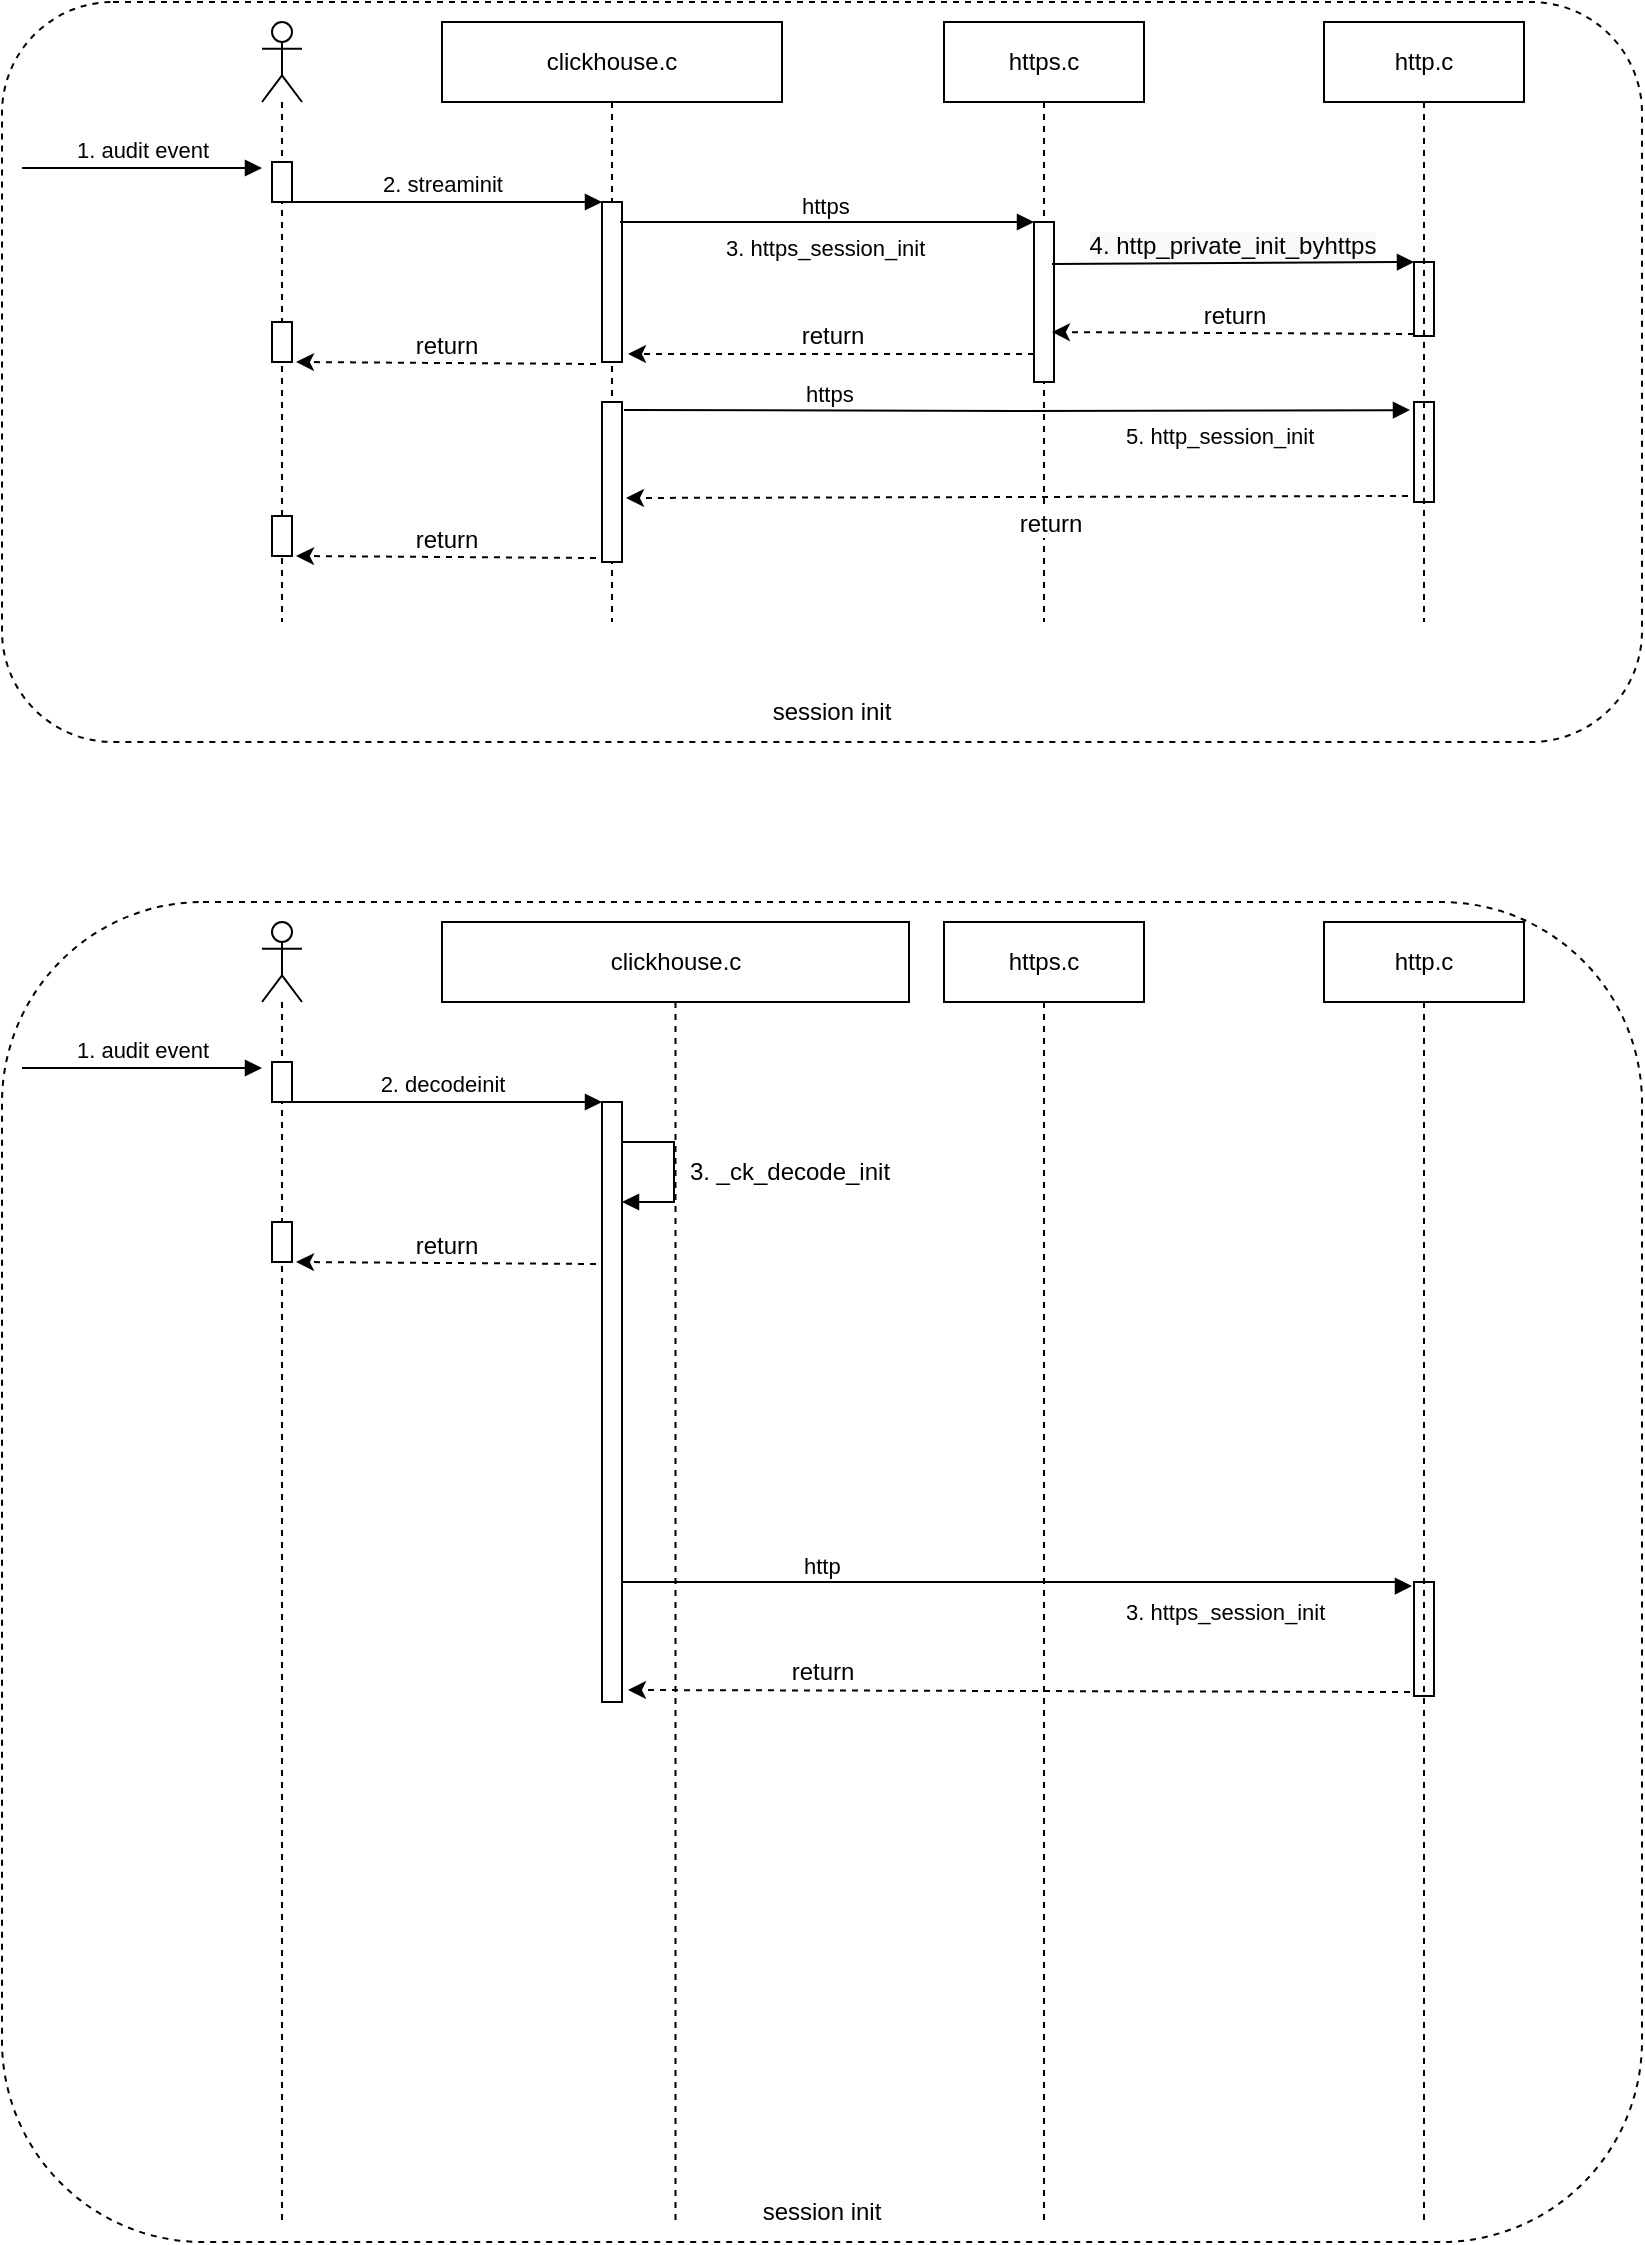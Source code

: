 <mxfile version="17.1.3" type="github">
  <diagram id="9ZpSaxzcpz4ULXaL1X-T" name="第 1 页">
    <mxGraphModel dx="946" dy="614" grid="1" gridSize="10" guides="1" tooltips="1" connect="1" arrows="1" fold="1" page="1" pageScale="1" pageWidth="827" pageHeight="1169" background="none" math="0" shadow="0">
      <root>
        <mxCell id="0" />
        <mxCell id="1" parent="0" />
        <mxCell id="WtGAIHKAsRFHcsW806fG-47" value="" style="rounded=1;whiteSpace=wrap;html=1;fontFamily=Helvetica;fontSize=12;fillColor=none;dashed=1;" vertex="1" parent="1">
          <mxGeometry x="80" y="40" width="820" height="370" as="geometry" />
        </mxCell>
        <mxCell id="WtGAIHKAsRFHcsW806fG-3" value="" style="shape=umlLifeline;participant=umlActor;perimeter=lifelinePerimeter;whiteSpace=wrap;html=1;container=1;collapsible=0;recursiveResize=0;verticalAlign=top;spacingTop=36;outlineConnect=0;" vertex="1" parent="1">
          <mxGeometry x="210" y="50" width="20" height="300" as="geometry" />
        </mxCell>
        <mxCell id="WtGAIHKAsRFHcsW806fG-6" value="" style="html=1;points=[];perimeter=orthogonalPerimeter;" vertex="1" parent="WtGAIHKAsRFHcsW806fG-3">
          <mxGeometry x="5" y="70" width="10" height="20" as="geometry" />
        </mxCell>
        <mxCell id="WtGAIHKAsRFHcsW806fG-38" value="" style="html=1;points=[];perimeter=orthogonalPerimeter;" vertex="1" parent="WtGAIHKAsRFHcsW806fG-3">
          <mxGeometry x="5" y="150" width="10" height="20" as="geometry" />
        </mxCell>
        <mxCell id="WtGAIHKAsRFHcsW806fG-1" value="clickhouse.c" style="shape=umlLifeline;perimeter=lifelinePerimeter;whiteSpace=wrap;html=1;container=1;collapsible=0;recursiveResize=0;outlineConnect=0;" vertex="1" parent="1">
          <mxGeometry x="300" y="50" width="170" height="300" as="geometry" />
        </mxCell>
        <mxCell id="WtGAIHKAsRFHcsW806fG-10" value="" style="html=1;points=[];perimeter=orthogonalPerimeter;" vertex="1" parent="WtGAIHKAsRFHcsW806fG-1">
          <mxGeometry x="80" y="90" width="10" height="80" as="geometry" />
        </mxCell>
        <mxCell id="WtGAIHKAsRFHcsW806fG-39" value="return" style="html=1;verticalAlign=bottom;endArrow=classic;dashed=1;endSize=6;exitX=0;exitY=0.95;rounded=0;fontFamily=Helvetica;fontSize=12;fontColor=default;strokeWidth=1;endFill=1;" edge="1" parent="WtGAIHKAsRFHcsW806fG-1">
          <mxGeometry relative="1" as="geometry">
            <mxPoint x="-73" y="170" as="targetPoint" />
            <mxPoint x="77" y="171" as="sourcePoint" />
          </mxGeometry>
        </mxCell>
        <mxCell id="WtGAIHKAsRFHcsW806fG-40" value="" style="html=1;points=[];perimeter=orthogonalPerimeter;" vertex="1" parent="WtGAIHKAsRFHcsW806fG-1">
          <mxGeometry x="80" y="190" width="10" height="80" as="geometry" />
        </mxCell>
        <mxCell id="WtGAIHKAsRFHcsW806fG-45" value="" style="html=1;points=[];perimeter=orthogonalPerimeter;" vertex="1" parent="WtGAIHKAsRFHcsW806fG-1">
          <mxGeometry x="-85" y="247" width="10" height="20" as="geometry" />
        </mxCell>
        <mxCell id="WtGAIHKAsRFHcsW806fG-46" value="return" style="html=1;verticalAlign=bottom;endArrow=classic;dashed=1;endSize=6;exitX=0;exitY=0.95;rounded=0;fontFamily=Helvetica;fontSize=12;fontColor=default;strokeWidth=1;endFill=1;" edge="1" parent="WtGAIHKAsRFHcsW806fG-1">
          <mxGeometry relative="1" as="geometry">
            <mxPoint x="-73" y="267" as="targetPoint" />
            <mxPoint x="77" y="268" as="sourcePoint" />
          </mxGeometry>
        </mxCell>
        <mxCell id="WtGAIHKAsRFHcsW806fG-4" value="https.c" style="shape=umlLifeline;perimeter=lifelinePerimeter;whiteSpace=wrap;html=1;container=1;collapsible=0;recursiveResize=0;outlineConnect=0;" vertex="1" parent="1">
          <mxGeometry x="551" y="50" width="100" height="300" as="geometry" />
        </mxCell>
        <mxCell id="WtGAIHKAsRFHcsW806fG-16" value="" style="html=1;points=[];perimeter=orthogonalPerimeter;" vertex="1" parent="WtGAIHKAsRFHcsW806fG-4">
          <mxGeometry x="45" y="100" width="10" height="80" as="geometry" />
        </mxCell>
        <mxCell id="WtGAIHKAsRFHcsW806fG-27" value="&lt;span style=&quot;text-align: center&quot;&gt;3. https_session_init&lt;/span&gt;" style="endArrow=block;endFill=1;html=1;edgeStyle=orthogonalEdgeStyle;align=left;verticalAlign=top;rounded=0;exitX=0.9;exitY=0.125;exitDx=0;exitDy=0;exitPerimeter=0;" edge="1" parent="WtGAIHKAsRFHcsW806fG-4" source="WtGAIHKAsRFHcsW806fG-10">
          <mxGeometry x="-0.507" relative="1" as="geometry">
            <mxPoint x="-100" y="100" as="sourcePoint" />
            <mxPoint x="45" y="100" as="targetPoint" />
            <mxPoint as="offset" />
          </mxGeometry>
        </mxCell>
        <mxCell id="WtGAIHKAsRFHcsW806fG-28" value="https" style="edgeLabel;resizable=0;html=1;align=left;verticalAlign=bottom;" connectable="0" vertex="1" parent="WtGAIHKAsRFHcsW806fG-27">
          <mxGeometry x="-1" relative="1" as="geometry">
            <mxPoint x="89" as="offset" />
          </mxGeometry>
        </mxCell>
        <mxCell id="WtGAIHKAsRFHcsW806fG-36" value="return" style="html=1;verticalAlign=bottom;endArrow=classic;dashed=1;endSize=6;exitX=0;exitY=0.95;rounded=0;fontFamily=Helvetica;fontSize=12;fontColor=default;strokeWidth=1;entryX=1.3;entryY=0.95;entryDx=0;entryDy=0;entryPerimeter=0;endFill=1;" edge="1" parent="WtGAIHKAsRFHcsW806fG-4" target="WtGAIHKAsRFHcsW806fG-10">
          <mxGeometry relative="1" as="geometry">
            <mxPoint x="-100" y="165" as="targetPoint" />
            <mxPoint x="45" y="166" as="sourcePoint" />
          </mxGeometry>
        </mxCell>
        <mxCell id="WtGAIHKAsRFHcsW806fG-5" value="http.c" style="shape=umlLifeline;perimeter=lifelinePerimeter;whiteSpace=wrap;html=1;container=1;collapsible=0;recursiveResize=0;outlineConnect=0;" vertex="1" parent="1">
          <mxGeometry x="741" y="50" width="100" height="300" as="geometry" />
        </mxCell>
        <mxCell id="WtGAIHKAsRFHcsW806fG-32" value="" style="html=1;points=[];perimeter=orthogonalPerimeter;fontFamily=Helvetica;fontSize=12;fontColor=default;fillColor=none;gradientColor=none;" vertex="1" parent="WtGAIHKAsRFHcsW806fG-5">
          <mxGeometry x="45" y="120" width="10" height="37" as="geometry" />
        </mxCell>
        <mxCell id="WtGAIHKAsRFHcsW806fG-43" value="" style="html=1;points=[];perimeter=orthogonalPerimeter;fontFamily=Helvetica;fontSize=12;fontColor=default;fillColor=none;gradientColor=none;" vertex="1" parent="WtGAIHKAsRFHcsW806fG-5">
          <mxGeometry x="45" y="190" width="10" height="50" as="geometry" />
        </mxCell>
        <mxCell id="WtGAIHKAsRFHcsW806fG-8" value="1. audit event" style="html=1;verticalAlign=bottom;endArrow=block;rounded=0;" edge="1" parent="1">
          <mxGeometry width="80" relative="1" as="geometry">
            <mxPoint x="90" y="123" as="sourcePoint" />
            <mxPoint x="210" y="123" as="targetPoint" />
          </mxGeometry>
        </mxCell>
        <mxCell id="WtGAIHKAsRFHcsW806fG-11" value="2. streaminit" style="html=1;verticalAlign=bottom;endArrow=block;entryX=0;entryY=0;rounded=0;" edge="1" target="WtGAIHKAsRFHcsW806fG-10" parent="1">
          <mxGeometry relative="1" as="geometry">
            <mxPoint x="220" y="140" as="sourcePoint" />
          </mxGeometry>
        </mxCell>
        <mxCell id="WtGAIHKAsRFHcsW806fG-33" value="&lt;span style=&quot;text-align: left ; background-color: rgb(248 , 249 , 250)&quot;&gt;4. http_private_init_byhttps&lt;/span&gt;" style="html=1;verticalAlign=bottom;endArrow=block;entryX=0;entryY=0;rounded=0;fontFamily=Helvetica;fontSize=12;fontColor=default;endSize=6;strokeWidth=1;exitX=0.9;exitY=0.263;exitDx=0;exitDy=0;exitPerimeter=0;" edge="1" target="WtGAIHKAsRFHcsW806fG-32" parent="1" source="WtGAIHKAsRFHcsW806fG-16">
          <mxGeometry relative="1" as="geometry">
            <mxPoint x="611" y="170" as="sourcePoint" />
          </mxGeometry>
        </mxCell>
        <mxCell id="WtGAIHKAsRFHcsW806fG-34" value="return" style="html=1;verticalAlign=bottom;endArrow=classic;dashed=1;endSize=6;exitX=0;exitY=0.95;rounded=0;fontFamily=Helvetica;fontSize=12;fontColor=default;strokeWidth=1;entryX=0.9;entryY=0.688;entryDx=0;entryDy=0;entryPerimeter=0;endFill=1;" edge="1" parent="1" target="WtGAIHKAsRFHcsW806fG-16">
          <mxGeometry relative="1" as="geometry">
            <mxPoint x="611" y="206" as="targetPoint" />
            <mxPoint x="786" y="206" as="sourcePoint" />
          </mxGeometry>
        </mxCell>
        <mxCell id="WtGAIHKAsRFHcsW806fG-41" value="&lt;span style=&quot;text-align: center&quot;&gt;5. http_session_init&lt;/span&gt;" style="endArrow=block;endFill=1;html=1;edgeStyle=orthogonalEdgeStyle;align=left;verticalAlign=top;rounded=0;entryX=-0.2;entryY=0.081;entryDx=0;entryDy=0;entryPerimeter=0;" edge="1" parent="1" target="WtGAIHKAsRFHcsW806fG-43">
          <mxGeometry x="0.267" relative="1" as="geometry">
            <mxPoint x="391" y="244" as="sourcePoint" />
            <mxPoint x="598" y="243" as="targetPoint" />
            <mxPoint as="offset" />
          </mxGeometry>
        </mxCell>
        <mxCell id="WtGAIHKAsRFHcsW806fG-42" value="https" style="edgeLabel;resizable=0;html=1;align=left;verticalAlign=bottom;" connectable="0" vertex="1" parent="WtGAIHKAsRFHcsW806fG-41">
          <mxGeometry x="-1" relative="1" as="geometry">
            <mxPoint x="89" as="offset" />
          </mxGeometry>
        </mxCell>
        <mxCell id="WtGAIHKAsRFHcsW806fG-44" value="return" style="html=1;verticalAlign=bottom;endArrow=classic;dashed=1;endSize=6;exitX=0;exitY=0.95;rounded=0;fontFamily=Helvetica;fontSize=12;fontColor=default;strokeWidth=1;entryX=1.2;entryY=0.6;entryDx=0;entryDy=0;entryPerimeter=0;endFill=1;" edge="1" parent="1" target="WtGAIHKAsRFHcsW806fG-40">
          <mxGeometry x="-0.084" y="23" relative="1" as="geometry">
            <mxPoint x="602" y="286.04" as="targetPoint" />
            <mxPoint x="783" y="287" as="sourcePoint" />
            <mxPoint as="offset" />
          </mxGeometry>
        </mxCell>
        <mxCell id="WtGAIHKAsRFHcsW806fG-48" value="session init" style="text;html=1;strokeColor=none;fillColor=none;align=center;verticalAlign=middle;whiteSpace=wrap;rounded=0;fontFamily=Helvetica;fontSize=12;fontColor=default;" vertex="1" parent="1">
          <mxGeometry x="460" y="380" width="70" height="30" as="geometry" />
        </mxCell>
        <mxCell id="WtGAIHKAsRFHcsW806fG-49" value="" style="rounded=1;whiteSpace=wrap;html=1;fontFamily=Helvetica;fontSize=12;fillColor=none;dashed=1;" vertex="1" parent="1">
          <mxGeometry x="80" y="490" width="820" height="670" as="geometry" />
        </mxCell>
        <mxCell id="WtGAIHKAsRFHcsW806fG-50" value="" style="shape=umlLifeline;participant=umlActor;perimeter=lifelinePerimeter;whiteSpace=wrap;html=1;container=1;collapsible=0;recursiveResize=0;verticalAlign=top;spacingTop=36;outlineConnect=0;" vertex="1" parent="1">
          <mxGeometry x="210" y="500" width="20" height="650" as="geometry" />
        </mxCell>
        <mxCell id="WtGAIHKAsRFHcsW806fG-51" value="" style="html=1;points=[];perimeter=orthogonalPerimeter;" vertex="1" parent="WtGAIHKAsRFHcsW806fG-50">
          <mxGeometry x="5" y="70" width="10" height="20" as="geometry" />
        </mxCell>
        <mxCell id="WtGAIHKAsRFHcsW806fG-52" value="" style="html=1;points=[];perimeter=orthogonalPerimeter;" vertex="1" parent="WtGAIHKAsRFHcsW806fG-50">
          <mxGeometry x="5" y="150" width="10" height="20" as="geometry" />
        </mxCell>
        <mxCell id="WtGAIHKAsRFHcsW806fG-53" value="clickhouse.c" style="shape=umlLifeline;perimeter=lifelinePerimeter;whiteSpace=wrap;html=1;container=1;collapsible=0;recursiveResize=0;outlineConnect=0;" vertex="1" parent="1">
          <mxGeometry x="300" y="500" width="233.5" height="650" as="geometry" />
        </mxCell>
        <mxCell id="WtGAIHKAsRFHcsW806fG-54" value="" style="html=1;points=[];perimeter=orthogonalPerimeter;" vertex="1" parent="WtGAIHKAsRFHcsW806fG-53">
          <mxGeometry x="80" y="90" width="10" height="300" as="geometry" />
        </mxCell>
        <mxCell id="WtGAIHKAsRFHcsW806fG-55" value="return" style="html=1;verticalAlign=bottom;endArrow=classic;dashed=1;endSize=6;exitX=0;exitY=0.95;rounded=0;fontFamily=Helvetica;fontSize=12;fontColor=default;strokeWidth=1;endFill=1;" edge="1" parent="WtGAIHKAsRFHcsW806fG-53">
          <mxGeometry relative="1" as="geometry">
            <mxPoint x="-73" y="170" as="targetPoint" />
            <mxPoint x="77" y="171" as="sourcePoint" />
          </mxGeometry>
        </mxCell>
        <mxCell id="WtGAIHKAsRFHcsW806fG-75" value="" style="endArrow=block;endFill=1;endSize=6;html=1;rounded=0;align=left;verticalAlign=top;exitX=0.9;exitY=0.25;exitDx=0;exitDy=0;exitPerimeter=0;strokeWidth=1;" edge="1" parent="WtGAIHKAsRFHcsW806fG-53">
          <mxGeometry width="160" relative="1" as="geometry">
            <mxPoint x="90" y="110" as="sourcePoint" />
            <mxPoint x="90" y="140" as="targetPoint" />
            <Array as="points">
              <mxPoint x="116" y="110" />
              <mxPoint x="116" y="130" />
              <mxPoint x="116" y="140" />
            </Array>
          </mxGeometry>
        </mxCell>
        <mxCell id="WtGAIHKAsRFHcsW806fG-77" value="3. _ck_decode_init" style="text;html=1;strokeColor=none;fillColor=none;align=center;verticalAlign=middle;whiteSpace=wrap;rounded=0;dashed=1;fontFamily=Helvetica;fontSize=12;fontColor=default;" vertex="1" parent="WtGAIHKAsRFHcsW806fG-53">
          <mxGeometry x="113.5" y="110" width="120" height="30" as="geometry" />
        </mxCell>
        <mxCell id="WtGAIHKAsRFHcsW806fG-59" value="https.c" style="shape=umlLifeline;perimeter=lifelinePerimeter;whiteSpace=wrap;html=1;container=1;collapsible=0;recursiveResize=0;outlineConnect=0;" vertex="1" parent="1">
          <mxGeometry x="551" y="500" width="100" height="650" as="geometry" />
        </mxCell>
        <mxCell id="WtGAIHKAsRFHcsW806fG-63" value="return" style="html=1;verticalAlign=bottom;endArrow=classic;dashed=1;endSize=6;exitX=-0.2;exitY=0.965;rounded=0;fontFamily=Helvetica;fontSize=12;fontColor=default;strokeWidth=1;entryX=1.3;entryY=0.95;entryDx=0;entryDy=0;entryPerimeter=0;endFill=1;exitDx=0;exitDy=0;exitPerimeter=0;" edge="1" parent="WtGAIHKAsRFHcsW806fG-59" source="WtGAIHKAsRFHcsW806fG-65">
          <mxGeometry x="0.504" relative="1" as="geometry">
            <mxPoint x="-158" y="384" as="targetPoint" />
            <mxPoint x="45" y="384" as="sourcePoint" />
            <mxPoint as="offset" />
          </mxGeometry>
        </mxCell>
        <mxCell id="WtGAIHKAsRFHcsW806fG-64" value="http.c" style="shape=umlLifeline;perimeter=lifelinePerimeter;whiteSpace=wrap;html=1;container=1;collapsible=0;recursiveResize=0;outlineConnect=0;" vertex="1" parent="1">
          <mxGeometry x="741" y="500" width="100" height="650" as="geometry" />
        </mxCell>
        <mxCell id="WtGAIHKAsRFHcsW806fG-65" value="" style="html=1;points=[];perimeter=orthogonalPerimeter;fontFamily=Helvetica;fontSize=12;fontColor=default;fillColor=none;gradientColor=none;" vertex="1" parent="WtGAIHKAsRFHcsW806fG-64">
          <mxGeometry x="45" y="330" width="10" height="57" as="geometry" />
        </mxCell>
        <mxCell id="WtGAIHKAsRFHcsW806fG-67" value="1. audit event" style="html=1;verticalAlign=bottom;endArrow=block;rounded=0;" edge="1" parent="1">
          <mxGeometry width="80" relative="1" as="geometry">
            <mxPoint x="90" y="573" as="sourcePoint" />
            <mxPoint x="210" y="573" as="targetPoint" />
          </mxGeometry>
        </mxCell>
        <mxCell id="WtGAIHKAsRFHcsW806fG-68" value="2. decodeinit" style="html=1;verticalAlign=bottom;endArrow=block;entryX=0;entryY=0;rounded=0;" edge="1" parent="1" target="WtGAIHKAsRFHcsW806fG-54">
          <mxGeometry relative="1" as="geometry">
            <mxPoint x="220" y="590" as="sourcePoint" />
          </mxGeometry>
        </mxCell>
        <mxCell id="WtGAIHKAsRFHcsW806fG-74" value="session init" style="text;html=1;strokeColor=none;fillColor=none;align=center;verticalAlign=middle;whiteSpace=wrap;rounded=0;fontFamily=Helvetica;fontSize=12;fontColor=default;" vertex="1" parent="1">
          <mxGeometry x="455" y="1130" width="70" height="30" as="geometry" />
        </mxCell>
        <mxCell id="WtGAIHKAsRFHcsW806fG-61" value="&lt;span style=&quot;text-align: center&quot;&gt;3. https_session_init&lt;/span&gt;" style="endArrow=block;endFill=1;html=1;edgeStyle=orthogonalEdgeStyle;align=left;verticalAlign=top;rounded=0;entryX=-0.1;entryY=0.035;entryDx=0;entryDy=0;entryPerimeter=0;" edge="1" parent="1" target="WtGAIHKAsRFHcsW806fG-65">
          <mxGeometry x="0.261" y="-2" relative="1" as="geometry">
            <mxPoint x="390" y="832" as="sourcePoint" />
            <mxPoint x="596" y="830" as="targetPoint" />
            <mxPoint as="offset" />
            <Array as="points">
              <mxPoint x="780" y="830" />
              <mxPoint x="780" y="832" />
            </Array>
          </mxGeometry>
        </mxCell>
        <mxCell id="WtGAIHKAsRFHcsW806fG-62" value="http" style="edgeLabel;resizable=0;html=1;align=left;verticalAlign=bottom;" connectable="0" vertex="1" parent="WtGAIHKAsRFHcsW806fG-61">
          <mxGeometry x="-1" relative="1" as="geometry">
            <mxPoint x="89" y="-2" as="offset" />
          </mxGeometry>
        </mxCell>
      </root>
    </mxGraphModel>
  </diagram>
</mxfile>
